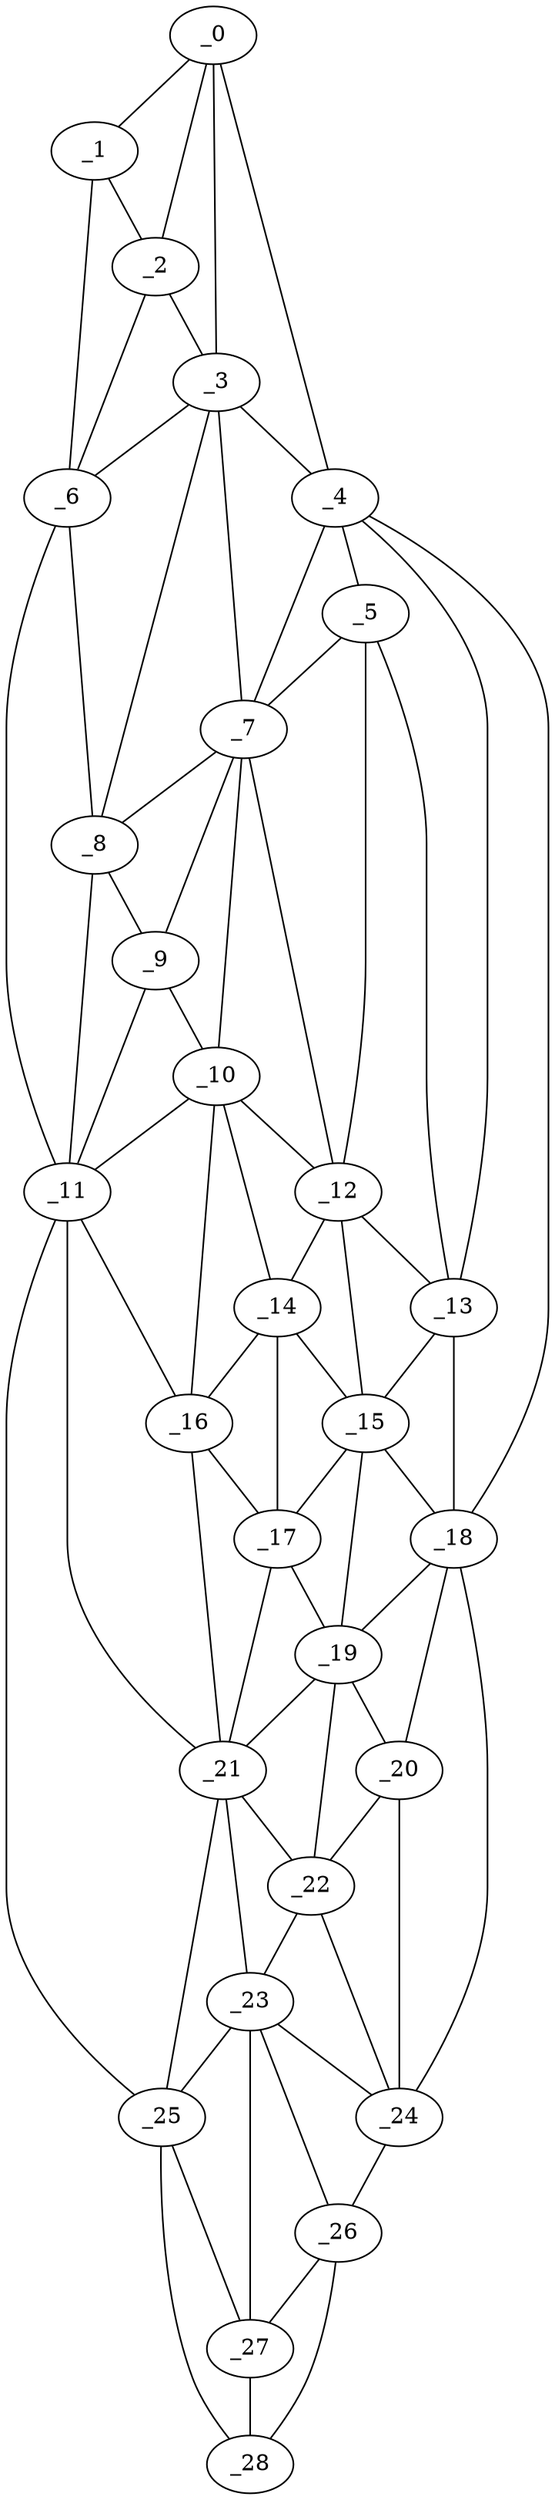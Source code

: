 graph "obj69__340.gxl" {
	_0	 [x=6,
		y=67];
	_1	 [x=15,
		y=86];
	_0 -- _1	 [valence=1];
	_2	 [x=19,
		y=79];
	_0 -- _2	 [valence=2];
	_3	 [x=23,
		y=77];
	_0 -- _3	 [valence=2];
	_4	 [x=24,
		y=59];
	_0 -- _4	 [valence=1];
	_1 -- _2	 [valence=2];
	_6	 [x=31,
		y=87];
	_1 -- _6	 [valence=1];
	_2 -- _3	 [valence=2];
	_2 -- _6	 [valence=2];
	_3 -- _4	 [valence=2];
	_3 -- _6	 [valence=2];
	_7	 [x=32,
		y=69];
	_3 -- _7	 [valence=2];
	_8	 [x=32,
		y=79];
	_3 -- _8	 [valence=2];
	_5	 [x=31,
		y=60];
	_4 -- _5	 [valence=1];
	_4 -- _7	 [valence=2];
	_13	 [x=47,
		y=53];
	_4 -- _13	 [valence=2];
	_18	 [x=65,
		y=46];
	_4 -- _18	 [valence=1];
	_5 -- _7	 [valence=1];
	_12	 [x=43,
		y=61];
	_5 -- _12	 [valence=2];
	_5 -- _13	 [valence=2];
	_6 -- _8	 [valence=1];
	_11	 [x=42,
		y=87];
	_6 -- _11	 [valence=1];
	_7 -- _8	 [valence=2];
	_9	 [x=37,
		y=75];
	_7 -- _9	 [valence=1];
	_10	 [x=42,
		y=74];
	_7 -- _10	 [valence=2];
	_7 -- _12	 [valence=1];
	_8 -- _9	 [valence=2];
	_8 -- _11	 [valence=2];
	_9 -- _10	 [valence=2];
	_9 -- _11	 [valence=1];
	_10 -- _11	 [valence=2];
	_10 -- _12	 [valence=2];
	_14	 [x=51,
		y=74];
	_10 -- _14	 [valence=2];
	_16	 [x=54,
		y=83];
	_10 -- _16	 [valence=2];
	_11 -- _16	 [valence=2];
	_21	 [x=93,
		y=76];
	_11 -- _21	 [valence=2];
	_25	 [x=117,
		y=72];
	_11 -- _25	 [valence=1];
	_12 -- _13	 [valence=1];
	_12 -- _14	 [valence=2];
	_15	 [x=54,
		y=64];
	_12 -- _15	 [valence=2];
	_13 -- _15	 [valence=2];
	_13 -- _18	 [valence=2];
	_14 -- _15	 [valence=2];
	_14 -- _16	 [valence=2];
	_17	 [x=61,
		y=72];
	_14 -- _17	 [valence=1];
	_15 -- _17	 [valence=2];
	_15 -- _18	 [valence=2];
	_19	 [x=72,
		y=60];
	_15 -- _19	 [valence=2];
	_16 -- _17	 [valence=2];
	_16 -- _21	 [valence=1];
	_17 -- _19	 [valence=2];
	_17 -- _21	 [valence=2];
	_18 -- _19	 [valence=1];
	_20	 [x=86,
		y=46];
	_18 -- _20	 [valence=2];
	_24	 [x=110,
		y=41];
	_18 -- _24	 [valence=1];
	_19 -- _20	 [valence=2];
	_19 -- _21	 [valence=1];
	_22	 [x=95,
		y=57];
	_19 -- _22	 [valence=2];
	_20 -- _22	 [valence=1];
	_20 -- _24	 [valence=1];
	_21 -- _22	 [valence=2];
	_23	 [x=104,
		y=60];
	_21 -- _23	 [valence=1];
	_21 -- _25	 [valence=2];
	_22 -- _23	 [valence=2];
	_22 -- _24	 [valence=2];
	_23 -- _24	 [valence=1];
	_23 -- _25	 [valence=1];
	_26	 [x=125,
		y=53];
	_23 -- _26	 [valence=1];
	_27	 [x=125,
		y=62];
	_23 -- _27	 [valence=2];
	_24 -- _26	 [valence=1];
	_25 -- _27	 [valence=2];
	_28	 [x=126,
		y=69];
	_25 -- _28	 [valence=1];
	_26 -- _27	 [valence=2];
	_26 -- _28	 [valence=1];
	_27 -- _28	 [valence=2];
}

